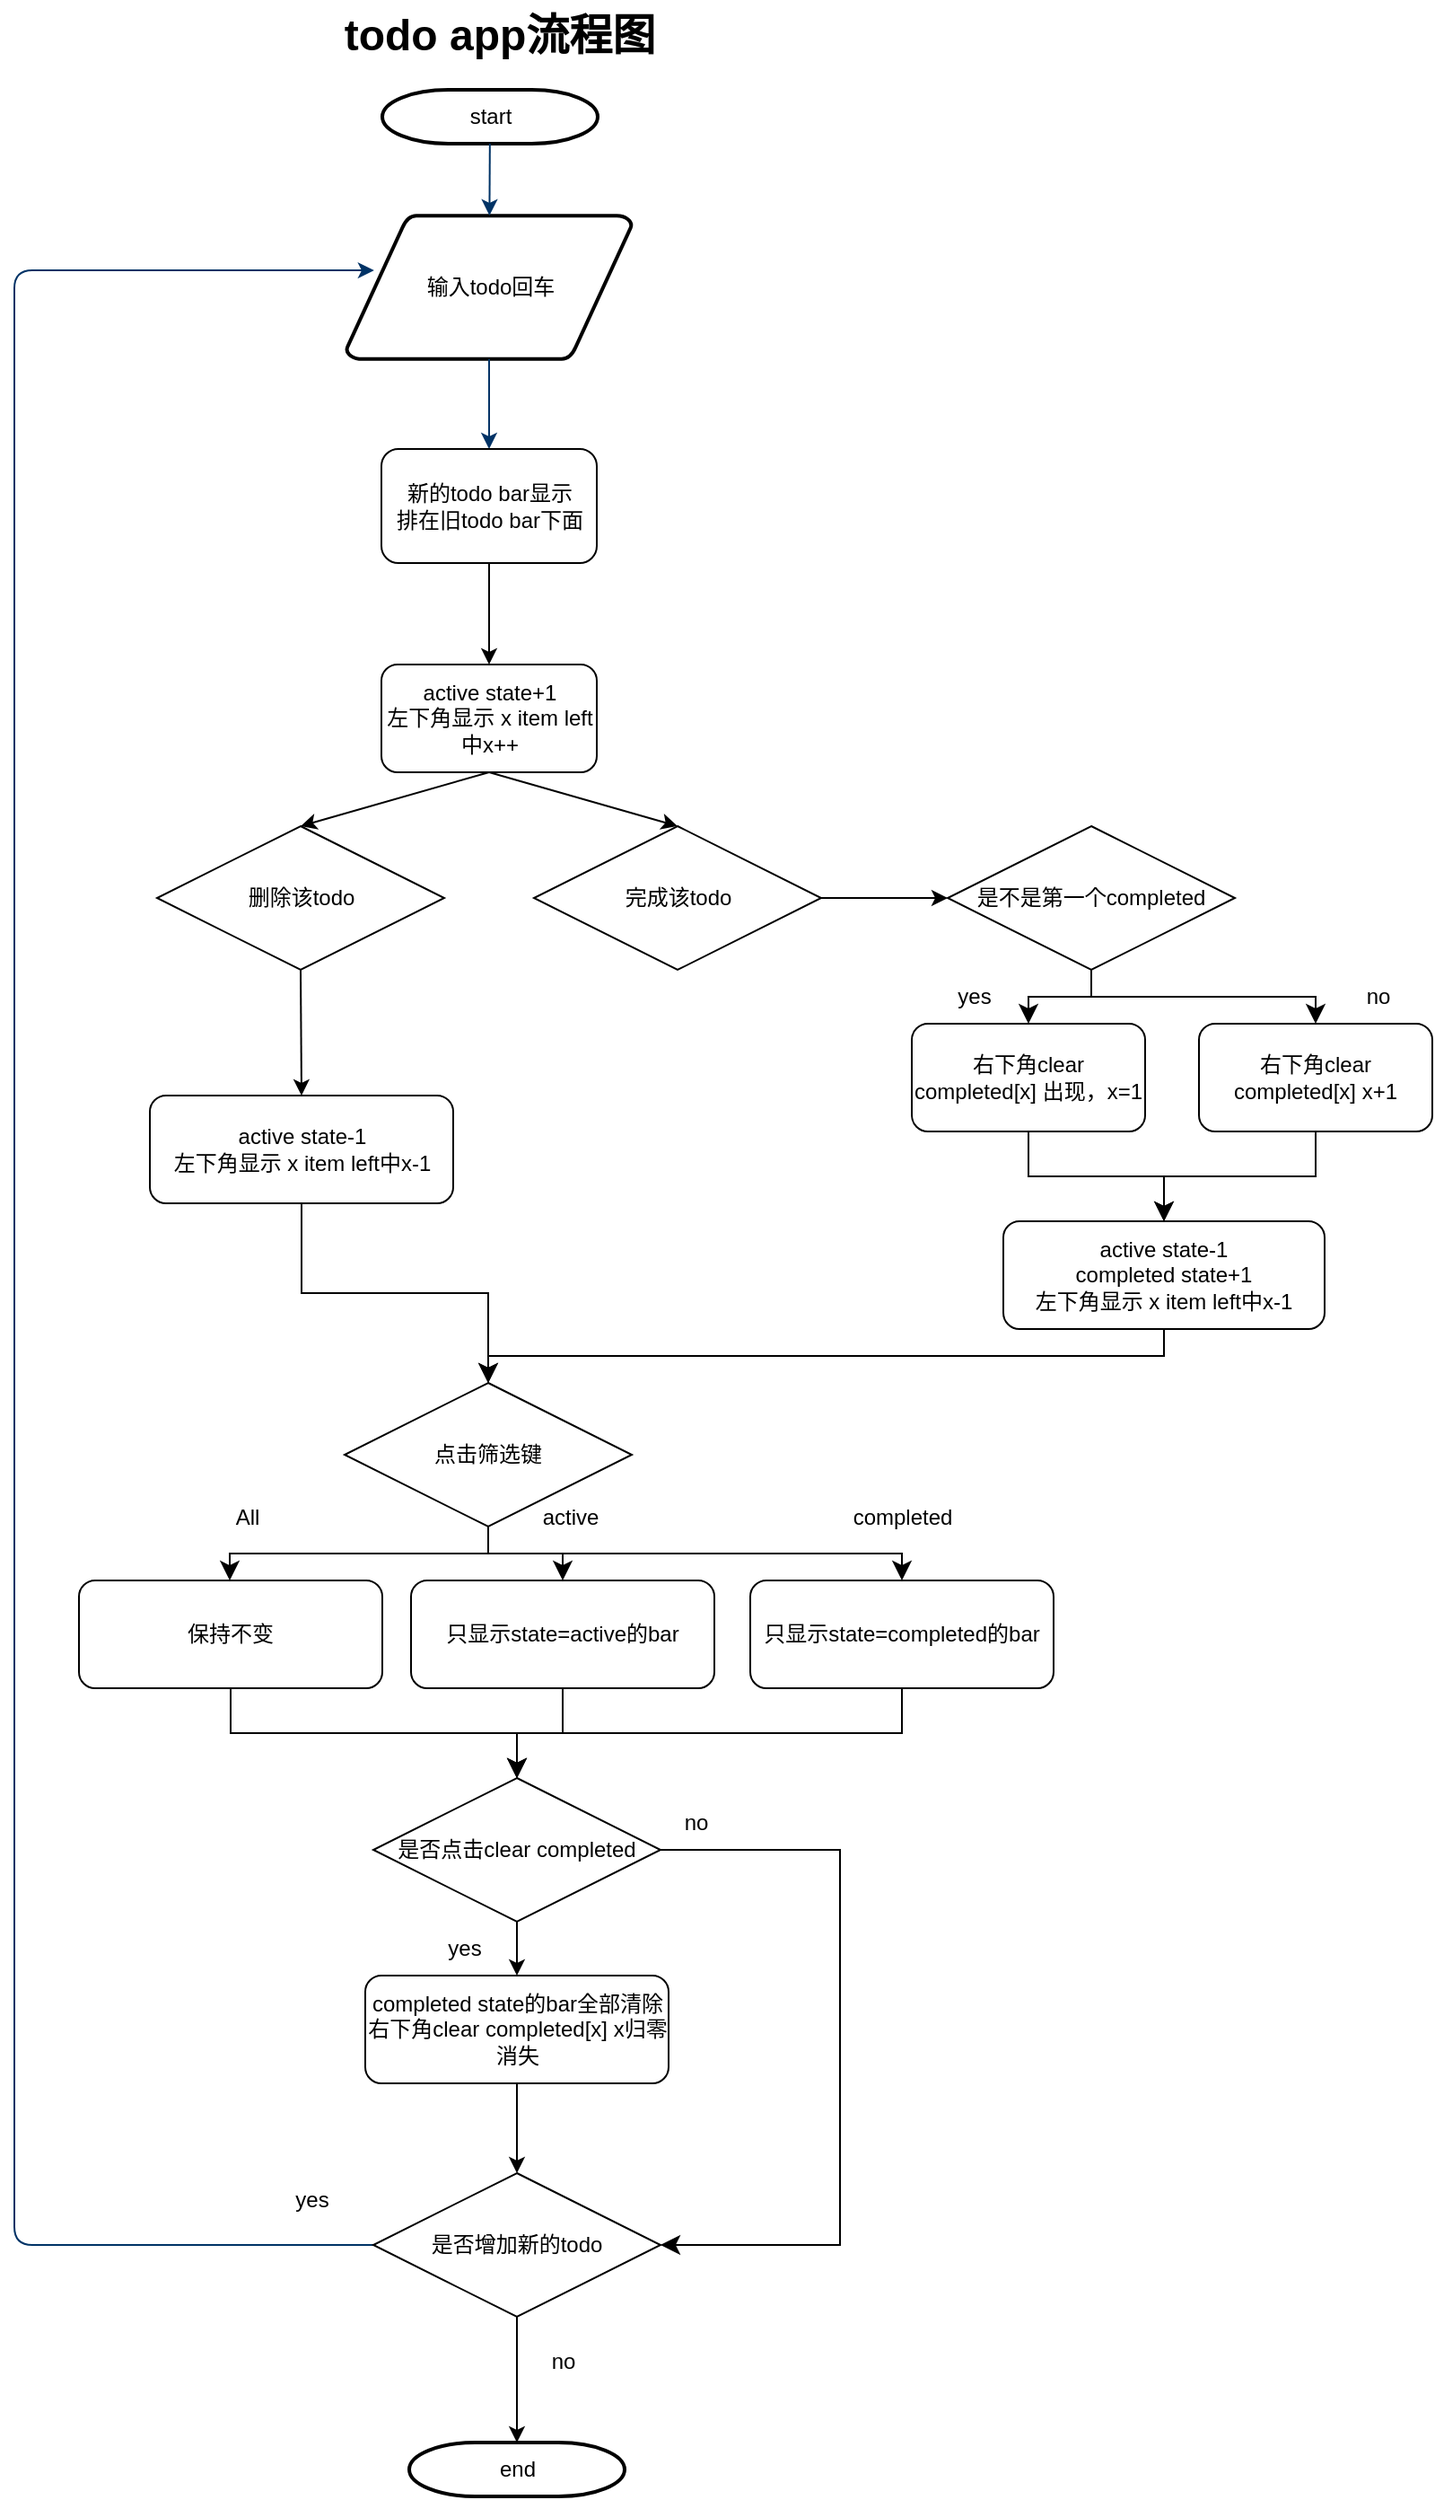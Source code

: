 <mxfile version="22.1.2" type="device" pages="3">
  <diagram id="6a731a19-8d31-9384-78a2-239565b7b9f0" name="流程图">
    <mxGraphModel dx="1036" dy="606" grid="1" gridSize="10" guides="1" tooltips="1" connect="1" arrows="1" fold="1" page="1" pageScale="1" pageWidth="1169" pageHeight="827" background="none" math="0" shadow="0">
      <root>
        <mxCell id="0" />
        <mxCell id="1" parent="0" />
        <mxCell id="2" value="start" style="shape=mxgraph.flowchart.terminator;strokeWidth=2;gradientColor=none;gradientDirection=north;fontStyle=0;html=1;" parent="1" vertex="1">
          <mxGeometry x="255" y="60" width="120" height="30" as="geometry" />
        </mxCell>
        <mxCell id="3" value="输入todo回车" style="shape=mxgraph.flowchart.data;strokeWidth=2;gradientColor=none;gradientDirection=north;fontStyle=0;html=1;" parent="1" vertex="1">
          <mxGeometry x="235" y="130" width="159" height="80" as="geometry" />
        </mxCell>
        <mxCell id="7" style="fontStyle=1;strokeColor=#003366;strokeWidth=1;html=1;" parent="1" source="2" target="3" edge="1">
          <mxGeometry relative="1" as="geometry" />
        </mxCell>
        <mxCell id="8" style="fontStyle=1;strokeColor=#003366;strokeWidth=1;html=1;entryX=0.5;entryY=0;entryDx=0;entryDy=0;" parent="1" source="3" target="VJM8BqyVnQe61pGENkFf-68" edge="1">
          <mxGeometry relative="1" as="geometry">
            <mxPoint x="314.5" y="250" as="targetPoint" />
          </mxGeometry>
        </mxCell>
        <mxCell id="40" value="end" style="shape=mxgraph.flowchart.terminator;strokeWidth=2;gradientColor=none;gradientDirection=north;fontStyle=0;html=1;" parent="1" vertex="1">
          <mxGeometry x="270" y="1370" width="120" height="30" as="geometry" />
        </mxCell>
        <mxCell id="54" value="" style="edgeStyle=elbowEdgeStyle;elbow=horizontal;exitX=0;exitY=0.5;entryX=0.097;entryY=0.382;entryPerimeter=0;fontStyle=1;strokeColor=#003366;strokeWidth=1;html=1;entryDx=0;entryDy=0;exitDx=0;exitDy=0;" parent="1" source="VJM8BqyVnQe61pGENkFf-112" target="3" edge="1">
          <mxGeometry width="100" height="100" as="geometry">
            <mxPoint y="100" as="sourcePoint" />
            <mxPoint x="250.105" y="290" as="targetPoint" />
            <Array as="points">
              <mxPoint x="50" y="650" />
            </Array>
          </mxGeometry>
        </mxCell>
        <mxCell id="VJM8BqyVnQe61pGENkFf-59" value="active state+1&lt;br&gt;左下角显示 x item left中x++" style="rounded=1;whiteSpace=wrap;html=1;" parent="1" vertex="1">
          <mxGeometry x="254.5" y="380" width="120" height="60" as="geometry" />
        </mxCell>
        <mxCell id="VJM8BqyVnQe61pGENkFf-60" value="删除该todo" style="rhombus;whiteSpace=wrap;html=1;" parent="1" vertex="1">
          <mxGeometry x="129.5" y="470" width="160" height="80" as="geometry" />
        </mxCell>
        <mxCell id="VJM8BqyVnQe61pGENkFf-61" value="完成该todo" style="rhombus;whiteSpace=wrap;html=1;" parent="1" vertex="1">
          <mxGeometry x="339.5" y="470" width="160" height="80" as="geometry" />
        </mxCell>
        <mxCell id="VJM8BqyVnQe61pGENkFf-62" value="" style="endArrow=classic;html=1;rounded=0;exitX=0.5;exitY=1;exitDx=0;exitDy=0;entryX=0.5;entryY=0;entryDx=0;entryDy=0;" parent="1" source="VJM8BqyVnQe61pGENkFf-68" target="VJM8BqyVnQe61pGENkFf-59" edge="1">
          <mxGeometry width="50" height="50" relative="1" as="geometry">
            <mxPoint x="313.118" y="330.345" as="sourcePoint" />
            <mxPoint x="549.5" y="470" as="targetPoint" />
          </mxGeometry>
        </mxCell>
        <mxCell id="VJM8BqyVnQe61pGENkFf-63" value="" style="endArrow=classic;html=1;rounded=0;entryX=0.5;entryY=0;entryDx=0;entryDy=0;exitX=0.5;exitY=1;exitDx=0;exitDy=0;" parent="1" source="VJM8BqyVnQe61pGENkFf-59" target="VJM8BqyVnQe61pGENkFf-60" edge="1">
          <mxGeometry width="50" height="50" relative="1" as="geometry">
            <mxPoint x="299.5" y="450" as="sourcePoint" />
            <mxPoint x="323.5" y="390" as="targetPoint" />
          </mxGeometry>
        </mxCell>
        <mxCell id="VJM8BqyVnQe61pGENkFf-65" value="" style="endArrow=classic;html=1;rounded=0;entryX=0.5;entryY=0;entryDx=0;entryDy=0;exitX=0.5;exitY=1;exitDx=0;exitDy=0;" parent="1" source="VJM8BqyVnQe61pGENkFf-59" target="VJM8BqyVnQe61pGENkFf-61" edge="1">
          <mxGeometry width="50" height="50" relative="1" as="geometry">
            <mxPoint x="324.5" y="450" as="sourcePoint" />
            <mxPoint x="259.5" y="500" as="targetPoint" />
          </mxGeometry>
        </mxCell>
        <mxCell id="VJM8BqyVnQe61pGENkFf-68" value="新的todo bar显示&lt;br&gt;排在旧todo bar下面" style="rounded=1;whiteSpace=wrap;html=1;" parent="1" vertex="1">
          <mxGeometry x="254.5" y="260" width="120" height="63.5" as="geometry" />
        </mxCell>
        <mxCell id="VJM8BqyVnQe61pGENkFf-69" value="" style="endArrow=classic;html=1;rounded=0;exitX=0.5;exitY=1;exitDx=0;exitDy=0;entryX=0.5;entryY=0;entryDx=0;entryDy=0;" parent="1" source="VJM8BqyVnQe61pGENkFf-60" target="VJM8BqyVnQe61pGENkFf-70" edge="1">
          <mxGeometry width="50" height="50" relative="1" as="geometry">
            <mxPoint x="210" y="560" as="sourcePoint" />
            <mxPoint x="210" y="616" as="targetPoint" />
          </mxGeometry>
        </mxCell>
        <mxCell id="VJM8BqyVnQe61pGENkFf-70" value="active state-1&lt;br&gt;左下角显示 x item left中x-1" style="rounded=1;whiteSpace=wrap;html=1;" parent="1" vertex="1">
          <mxGeometry x="125.5" y="620" width="169" height="60" as="geometry" />
        </mxCell>
        <mxCell id="VJM8BqyVnQe61pGENkFf-71" value="active state-1&lt;br&gt;completed state+1&lt;br&gt;左下角显示 x item left中x-1" style="rounded=1;whiteSpace=wrap;html=1;" parent="1" vertex="1">
          <mxGeometry x="601" y="690" width="179" height="60" as="geometry" />
        </mxCell>
        <mxCell id="VJM8BqyVnQe61pGENkFf-73" value="点击筛选键" style="rhombus;whiteSpace=wrap;html=1;" parent="1" vertex="1">
          <mxGeometry x="234" y="780" width="160" height="80" as="geometry" />
        </mxCell>
        <mxCell id="VJM8BqyVnQe61pGENkFf-75" value="" style="edgeStyle=elbowEdgeStyle;elbow=vertical;endArrow=classic;html=1;curved=0;rounded=0;endSize=8;startSize=8;exitX=0.5;exitY=1;exitDx=0;exitDy=0;entryX=0.5;entryY=0;entryDx=0;entryDy=0;" parent="1" source="VJM8BqyVnQe61pGENkFf-70" target="VJM8BqyVnQe61pGENkFf-73" edge="1">
          <mxGeometry width="50" height="50" relative="1" as="geometry">
            <mxPoint x="500" y="790" as="sourcePoint" />
            <mxPoint x="550" y="740" as="targetPoint" />
          </mxGeometry>
        </mxCell>
        <mxCell id="VJM8BqyVnQe61pGENkFf-76" value="" style="edgeStyle=elbowEdgeStyle;elbow=vertical;endArrow=classic;html=1;curved=0;rounded=0;endSize=8;startSize=8;exitX=0.5;exitY=1;exitDx=0;exitDy=0;entryX=0.5;entryY=0;entryDx=0;entryDy=0;" parent="1" source="VJM8BqyVnQe61pGENkFf-71" target="VJM8BqyVnQe61pGENkFf-73" edge="1">
          <mxGeometry width="50" height="50" relative="1" as="geometry">
            <mxPoint x="220" y="690" as="sourcePoint" />
            <mxPoint x="325" y="770" as="targetPoint" />
          </mxGeometry>
        </mxCell>
        <mxCell id="VJM8BqyVnQe61pGENkFf-78" value="" style="edgeStyle=elbowEdgeStyle;elbow=vertical;endArrow=classic;html=1;curved=0;rounded=0;endSize=8;startSize=8;entryX=0.5;entryY=0;entryDx=0;entryDy=0;exitX=0.5;exitY=1;exitDx=0;exitDy=0;" parent="1" source="VJM8BqyVnQe61pGENkFf-73" target="VJM8BqyVnQe61pGENkFf-82" edge="1">
          <mxGeometry width="50" height="50" relative="1" as="geometry">
            <mxPoint x="320" y="850" as="sourcePoint" />
            <mxPoint x="502.25" y="890" as="targetPoint" />
          </mxGeometry>
        </mxCell>
        <mxCell id="VJM8BqyVnQe61pGENkFf-79" value="" style="edgeStyle=elbowEdgeStyle;elbow=vertical;endArrow=classic;html=1;curved=0;rounded=0;endSize=8;startSize=8;exitX=0.5;exitY=1;exitDx=0;exitDy=0;" parent="1" source="VJM8BqyVnQe61pGENkFf-73" edge="1">
          <mxGeometry width="50" height="50" relative="1" as="geometry">
            <mxPoint x="325.5" y="850" as="sourcePoint" />
            <mxPoint x="170" y="890" as="targetPoint" />
          </mxGeometry>
        </mxCell>
        <mxCell id="VJM8BqyVnQe61pGENkFf-80" value="保持不变" style="rounded=1;whiteSpace=wrap;html=1;" parent="1" vertex="1">
          <mxGeometry x="86" y="890" width="169" height="60" as="geometry" />
        </mxCell>
        <mxCell id="VJM8BqyVnQe61pGENkFf-81" value="只显示state=active的bar" style="rounded=1;whiteSpace=wrap;html=1;" parent="1" vertex="1">
          <mxGeometry x="271" y="890" width="169" height="60" as="geometry" />
        </mxCell>
        <mxCell id="VJM8BqyVnQe61pGENkFf-82" value="只显示state=completed的bar" style="rounded=1;whiteSpace=wrap;html=1;" parent="1" vertex="1">
          <mxGeometry x="460" y="890" width="169" height="60" as="geometry" />
        </mxCell>
        <mxCell id="VJM8BqyVnQe61pGENkFf-83" value="" style="edgeStyle=elbowEdgeStyle;elbow=vertical;endArrow=classic;html=1;curved=0;rounded=0;endSize=8;startSize=8;entryX=0.5;entryY=0;entryDx=0;entryDy=0;exitX=0.5;exitY=1;exitDx=0;exitDy=0;" parent="1" source="VJM8BqyVnQe61pGENkFf-73" target="VJM8BqyVnQe61pGENkFf-81" edge="1">
          <mxGeometry width="50" height="50" relative="1" as="geometry">
            <mxPoint x="310" y="840" as="sourcePoint" />
            <mxPoint x="555" y="900" as="targetPoint" />
          </mxGeometry>
        </mxCell>
        <mxCell id="VJM8BqyVnQe61pGENkFf-84" value="All" style="text;html=1;strokeColor=none;fillColor=none;align=center;verticalAlign=middle;whiteSpace=wrap;rounded=0;" parent="1" vertex="1">
          <mxGeometry x="150" y="840" width="60" height="30" as="geometry" />
        </mxCell>
        <mxCell id="VJM8BqyVnQe61pGENkFf-85" value="active" style="text;html=1;strokeColor=none;fillColor=none;align=center;verticalAlign=middle;whiteSpace=wrap;rounded=0;" parent="1" vertex="1">
          <mxGeometry x="330" y="840" width="60" height="30" as="geometry" />
        </mxCell>
        <mxCell id="VJM8BqyVnQe61pGENkFf-86" value="completed" style="text;html=1;strokeColor=none;fillColor=none;align=center;verticalAlign=middle;whiteSpace=wrap;rounded=0;" parent="1" vertex="1">
          <mxGeometry x="514.5" y="840" width="60" height="30" as="geometry" />
        </mxCell>
        <mxCell id="VJM8BqyVnQe61pGENkFf-87" value="是否点击clear completed" style="rhombus;whiteSpace=wrap;html=1;" parent="1" vertex="1">
          <mxGeometry x="250" y="1000" width="160" height="80" as="geometry" />
        </mxCell>
        <mxCell id="VJM8BqyVnQe61pGENkFf-88" value="" style="edgeStyle=elbowEdgeStyle;elbow=vertical;endArrow=classic;html=1;curved=0;rounded=0;endSize=8;startSize=8;entryX=0.5;entryY=0;entryDx=0;entryDy=0;" parent="1" source="VJM8BqyVnQe61pGENkFf-82" target="VJM8BqyVnQe61pGENkFf-87" edge="1">
          <mxGeometry width="50" height="50" relative="1" as="geometry">
            <mxPoint x="895" y="990" as="sourcePoint" />
            <mxPoint x="750" y="1040" as="targetPoint" />
          </mxGeometry>
        </mxCell>
        <mxCell id="VJM8BqyVnQe61pGENkFf-89" value="completed state的bar全部清除&lt;br&gt;右下角clear completed[x] x归零消失" style="rounded=1;whiteSpace=wrap;html=1;" parent="1" vertex="1">
          <mxGeometry x="245.5" y="1110" width="169" height="60" as="geometry" />
        </mxCell>
        <mxCell id="VJM8BqyVnQe61pGENkFf-91" value="是不是第一个completed" style="rhombus;whiteSpace=wrap;html=1;" parent="1" vertex="1">
          <mxGeometry x="570" y="470" width="160" height="80" as="geometry" />
        </mxCell>
        <mxCell id="VJM8BqyVnQe61pGENkFf-92" value="" style="endArrow=classic;html=1;rounded=0;exitX=1;exitY=0.5;exitDx=0;exitDy=0;entryX=0;entryY=0.5;entryDx=0;entryDy=0;" parent="1" source="VJM8BqyVnQe61pGENkFf-61" target="VJM8BqyVnQe61pGENkFf-91" edge="1">
          <mxGeometry width="50" height="50" relative="1" as="geometry">
            <mxPoint x="530" y="500" as="sourcePoint" />
            <mxPoint x="580" y="450" as="targetPoint" />
          </mxGeometry>
        </mxCell>
        <mxCell id="VJM8BqyVnQe61pGENkFf-93" value="右下角clear completed[x] x+1" style="rounded=1;whiteSpace=wrap;html=1;" parent="1" vertex="1">
          <mxGeometry x="710" y="580" width="130" height="60" as="geometry" />
        </mxCell>
        <mxCell id="VJM8BqyVnQe61pGENkFf-94" value="右下角clear completed[x] 出现，x=1" style="rounded=1;whiteSpace=wrap;html=1;" parent="1" vertex="1">
          <mxGeometry x="550" y="580" width="130" height="60" as="geometry" />
        </mxCell>
        <mxCell id="VJM8BqyVnQe61pGENkFf-95" value="" style="edgeStyle=elbowEdgeStyle;elbow=vertical;endArrow=classic;html=1;curved=0;rounded=0;endSize=8;startSize=8;exitX=0.5;exitY=1;exitDx=0;exitDy=0;entryX=0.5;entryY=0;entryDx=0;entryDy=0;" parent="1" source="VJM8BqyVnQe61pGENkFf-91" target="VJM8BqyVnQe61pGENkFf-94" edge="1">
          <mxGeometry width="50" height="50" relative="1" as="geometry">
            <mxPoint x="530" y="600" as="sourcePoint" />
            <mxPoint x="580" y="550" as="targetPoint" />
          </mxGeometry>
        </mxCell>
        <mxCell id="VJM8BqyVnQe61pGENkFf-96" value="" style="edgeStyle=elbowEdgeStyle;elbow=vertical;endArrow=classic;html=1;curved=0;rounded=0;endSize=8;startSize=8;exitX=0.5;exitY=1;exitDx=0;exitDy=0;entryX=0.5;entryY=0;entryDx=0;entryDy=0;" parent="1" source="VJM8BqyVnQe61pGENkFf-91" target="VJM8BqyVnQe61pGENkFf-93" edge="1">
          <mxGeometry width="50" height="50" relative="1" as="geometry">
            <mxPoint x="660" y="560" as="sourcePoint" />
            <mxPoint x="625" y="590" as="targetPoint" />
          </mxGeometry>
        </mxCell>
        <mxCell id="VJM8BqyVnQe61pGENkFf-97" value="yes" style="text;html=1;strokeColor=none;fillColor=none;align=center;verticalAlign=middle;whiteSpace=wrap;rounded=0;" parent="1" vertex="1">
          <mxGeometry x="555" y="550" width="60" height="30" as="geometry" />
        </mxCell>
        <mxCell id="VJM8BqyVnQe61pGENkFf-98" value="no" style="text;html=1;strokeColor=none;fillColor=none;align=center;verticalAlign=middle;whiteSpace=wrap;rounded=0;" parent="1" vertex="1">
          <mxGeometry x="780" y="550" width="60" height="30" as="geometry" />
        </mxCell>
        <mxCell id="VJM8BqyVnQe61pGENkFf-99" value="" style="edgeStyle=elbowEdgeStyle;elbow=vertical;endArrow=classic;html=1;curved=0;rounded=0;endSize=8;startSize=8;exitX=0.5;exitY=1;exitDx=0;exitDy=0;entryX=0.5;entryY=0;entryDx=0;entryDy=0;" parent="1" source="VJM8BqyVnQe61pGENkFf-94" target="VJM8BqyVnQe61pGENkFf-71" edge="1">
          <mxGeometry width="50" height="50" relative="1" as="geometry">
            <mxPoint x="530" y="600" as="sourcePoint" />
            <mxPoint x="580" y="550" as="targetPoint" />
          </mxGeometry>
        </mxCell>
        <mxCell id="VJM8BqyVnQe61pGENkFf-100" value="" style="edgeStyle=elbowEdgeStyle;elbow=vertical;endArrow=classic;html=1;curved=0;rounded=0;endSize=8;startSize=8;exitX=0.5;exitY=1;exitDx=0;exitDy=0;entryX=0.5;entryY=0;entryDx=0;entryDy=0;" parent="1" source="VJM8BqyVnQe61pGENkFf-93" target="VJM8BqyVnQe61pGENkFf-71" edge="1">
          <mxGeometry width="50" height="50" relative="1" as="geometry">
            <mxPoint x="625" y="650" as="sourcePoint" />
            <mxPoint x="701" y="710" as="targetPoint" />
          </mxGeometry>
        </mxCell>
        <mxCell id="VJM8BqyVnQe61pGENkFf-102" value="" style="edgeStyle=elbowEdgeStyle;elbow=vertical;endArrow=classic;html=1;curved=0;rounded=0;endSize=8;startSize=8;exitX=0.5;exitY=1;exitDx=0;exitDy=0;" parent="1" source="VJM8BqyVnQe61pGENkFf-81" edge="1">
          <mxGeometry width="50" height="50" relative="1" as="geometry">
            <mxPoint x="555" y="960" as="sourcePoint" />
            <mxPoint x="330" y="1000" as="targetPoint" />
          </mxGeometry>
        </mxCell>
        <mxCell id="VJM8BqyVnQe61pGENkFf-103" value="" style="edgeStyle=elbowEdgeStyle;elbow=vertical;endArrow=classic;html=1;curved=0;rounded=0;endSize=8;startSize=8;exitX=0.5;exitY=1;exitDx=0;exitDy=0;entryX=0.5;entryY=0;entryDx=0;entryDy=0;" parent="1" source="VJM8BqyVnQe61pGENkFf-80" target="VJM8BqyVnQe61pGENkFf-87" edge="1">
          <mxGeometry width="50" height="50" relative="1" as="geometry">
            <mxPoint x="366" y="960" as="sourcePoint" />
            <mxPoint x="340" y="1010" as="targetPoint" />
          </mxGeometry>
        </mxCell>
        <mxCell id="VJM8BqyVnQe61pGENkFf-104" value="" style="endArrow=classic;html=1;rounded=0;exitX=0.5;exitY=1;exitDx=0;exitDy=0;" parent="1" source="VJM8BqyVnQe61pGENkFf-87" target="VJM8BqyVnQe61pGENkFf-89" edge="1">
          <mxGeometry width="50" height="50" relative="1" as="geometry">
            <mxPoint x="530" y="1000" as="sourcePoint" />
            <mxPoint x="580" y="950" as="targetPoint" />
          </mxGeometry>
        </mxCell>
        <mxCell id="VJM8BqyVnQe61pGENkFf-107" value="yes" style="text;html=1;strokeColor=none;fillColor=none;align=center;verticalAlign=middle;whiteSpace=wrap;rounded=0;" parent="1" vertex="1">
          <mxGeometry x="271" y="1080" width="60" height="30" as="geometry" />
        </mxCell>
        <mxCell id="VJM8BqyVnQe61pGENkFf-109" value="" style="edgeStyle=segmentEdgeStyle;endArrow=classic;html=1;curved=0;rounded=0;endSize=8;startSize=8;exitX=1;exitY=0.5;exitDx=0;exitDy=0;" parent="1" source="VJM8BqyVnQe61pGENkFf-87" target="VJM8BqyVnQe61pGENkFf-112" edge="1">
          <mxGeometry width="50" height="50" relative="1" as="geometry">
            <mxPoint x="530" y="1000" as="sourcePoint" />
            <mxPoint x="550" y="1260" as="targetPoint" />
            <Array as="points">
              <mxPoint x="510" y="1040" />
              <mxPoint x="510" y="1260" />
            </Array>
          </mxGeometry>
        </mxCell>
        <mxCell id="VJM8BqyVnQe61pGENkFf-111" value="no" style="text;html=1;strokeColor=none;fillColor=none;align=center;verticalAlign=middle;whiteSpace=wrap;rounded=0;" parent="1" vertex="1">
          <mxGeometry x="400" y="1010" width="60" height="30" as="geometry" />
        </mxCell>
        <mxCell id="VJM8BqyVnQe61pGENkFf-112" value="是否增加新的todo" style="rhombus;whiteSpace=wrap;html=1;" parent="1" vertex="1">
          <mxGeometry x="250" y="1220" width="160" height="80" as="geometry" />
        </mxCell>
        <mxCell id="VJM8BqyVnQe61pGENkFf-113" value="yes" style="text;html=1;strokeColor=none;fillColor=none;align=center;verticalAlign=middle;whiteSpace=wrap;rounded=0;" parent="1" vertex="1">
          <mxGeometry x="185.5" y="1220" width="60" height="30" as="geometry" />
        </mxCell>
        <mxCell id="VJM8BqyVnQe61pGENkFf-114" value="no" style="text;html=1;strokeColor=none;fillColor=none;align=center;verticalAlign=middle;whiteSpace=wrap;rounded=0;" parent="1" vertex="1">
          <mxGeometry x="325.5" y="1310" width="60" height="30" as="geometry" />
        </mxCell>
        <mxCell id="VJM8BqyVnQe61pGENkFf-115" value="" style="endArrow=classic;html=1;rounded=0;exitX=0.5;exitY=1;exitDx=0;exitDy=0;entryX=0.5;entryY=0;entryDx=0;entryDy=0;entryPerimeter=0;" parent="1" source="VJM8BqyVnQe61pGENkFf-112" target="40" edge="1">
          <mxGeometry width="50" height="50" relative="1" as="geometry">
            <mxPoint x="530" y="1200" as="sourcePoint" />
            <mxPoint x="580" y="1150" as="targetPoint" />
          </mxGeometry>
        </mxCell>
        <mxCell id="VJM8BqyVnQe61pGENkFf-116" value="" style="endArrow=classic;html=1;rounded=0;exitX=0.5;exitY=1;exitDx=0;exitDy=0;entryX=0.5;entryY=0;entryDx=0;entryDy=0;" parent="1" source="VJM8BqyVnQe61pGENkFf-89" target="VJM8BqyVnQe61pGENkFf-112" edge="1">
          <mxGeometry width="50" height="50" relative="1" as="geometry">
            <mxPoint x="336" y="1310" as="sourcePoint" />
            <mxPoint x="336" y="1380" as="targetPoint" />
          </mxGeometry>
        </mxCell>
        <mxCell id="VJM8BqyVnQe61pGENkFf-117" value="todo app流程图" style="text;strokeColor=none;fillColor=none;html=1;fontSize=24;fontStyle=1;verticalAlign=middle;align=center;" parent="1" vertex="1">
          <mxGeometry x="270" y="10" width="100" height="40" as="geometry" />
        </mxCell>
      </root>
    </mxGraphModel>
  </diagram>
  <diagram id="fq85cona9gdghWaH32Bn" name="UML类图">
    <mxGraphModel dx="1036" dy="606" grid="1" gridSize="10" guides="1" tooltips="1" connect="1" arrows="1" fold="1" page="1" pageScale="1" pageWidth="2000" pageHeight="2000" math="0" shadow="0">
      <root>
        <mxCell id="0" />
        <mxCell id="1" parent="0" />
        <mxCell id="th4dBQm60v7NiHqIExJA-1" value="todo state" style="swimlane;fontStyle=2;align=center;verticalAlign=top;childLayout=stackLayout;horizontal=1;startSize=26;horizontalStack=0;resizeParent=1;resizeLast=0;collapsible=1;marginBottom=0;rounded=0;shadow=0;strokeWidth=1;" parent="1" vertex="1">
          <mxGeometry x="80" y="110" width="350" height="220" as="geometry">
            <mxRectangle x="230" y="140" width="160" height="26" as="alternateBounds" />
          </mxGeometry>
        </mxCell>
        <mxCell id="th4dBQm60v7NiHqIExJA-2" value="activeCount: int" style="text;align=left;verticalAlign=top;spacingLeft=4;spacingRight=4;overflow=hidden;rotatable=0;points=[[0,0.5],[1,0.5]];portConstraint=eastwest;" parent="th4dBQm60v7NiHqIExJA-1" vertex="1">
          <mxGeometry y="26" width="350" height="26" as="geometry" />
        </mxCell>
        <mxCell id="th4dBQm60v7NiHqIExJA-3" value="completedCount: int" style="text;align=left;verticalAlign=top;spacingLeft=4;spacingRight=4;overflow=hidden;rotatable=0;points=[[0,0.5],[1,0.5]];portConstraint=eastwest;rounded=0;shadow=0;html=0;" parent="th4dBQm60v7NiHqIExJA-1" vertex="1">
          <mxGeometry y="52" width="350" height="26" as="geometry" />
        </mxCell>
        <mxCell id="th4dBQm60v7NiHqIExJA-5" value="" style="line;html=1;strokeWidth=1;align=left;verticalAlign=middle;spacingTop=-1;spacingLeft=3;spacingRight=3;rotatable=0;labelPosition=right;points=[];portConstraint=eastwest;" parent="th4dBQm60v7NiHqIExJA-1" vertex="1">
          <mxGeometry y="78" width="350" height="8" as="geometry" />
        </mxCell>
        <mxCell id="th4dBQm60v7NiHqIExJA-6" value="setActiveState(isActive: boolean) : int" style="text;align=left;verticalAlign=top;spacingLeft=4;spacingRight=4;overflow=hidden;rotatable=0;points=[[0,0.5],[1,0.5]];portConstraint=eastwest;" parent="th4dBQm60v7NiHqIExJA-1" vertex="1">
          <mxGeometry y="86" width="350" height="26" as="geometry" />
        </mxCell>
        <mxCell id="lm1jpg4F7BixCOaLdmkk-1" value="getActiveCount(): int" style="text;align=left;verticalAlign=top;spacingLeft=4;spacingRight=4;overflow=hidden;rotatable=0;points=[[0,0.5],[1,0.5]];portConstraint=eastwest;" parent="th4dBQm60v7NiHqIExJA-1" vertex="1">
          <mxGeometry y="112" width="350" height="26" as="geometry" />
        </mxCell>
        <mxCell id="lm1jpg4F7BixCOaLdmkk-2" value="getCompletedCount(): int" style="text;align=left;verticalAlign=top;spacingLeft=4;spacingRight=4;overflow=hidden;rotatable=0;points=[[0,0.5],[1,0.5]];portConstraint=eastwest;" parent="th4dBQm60v7NiHqIExJA-1" vertex="1">
          <mxGeometry y="138" width="350" height="26" as="geometry" />
        </mxCell>
        <mxCell id="lm1jpg4F7BixCOaLdmkk-3" value="clearCompleted(): void (clear completedCount)" style="text;align=left;verticalAlign=top;spacingLeft=4;spacingRight=4;overflow=hidden;rotatable=0;points=[[0,0.5],[1,0.5]];portConstraint=eastwest;" parent="th4dBQm60v7NiHqIExJA-1" vertex="1">
          <mxGeometry y="164" width="350" height="26" as="geometry" />
        </mxCell>
        <mxCell id="lm1jpg4F7BixCOaLdmkk-4" value="displayClearCompleted(): boolean (hide clear-completed bar)" style="text;align=left;verticalAlign=top;spacingLeft=4;spacingRight=4;overflow=hidden;rotatable=0;points=[[0,0.5],[1,0.5]];portConstraint=eastwest;" parent="th4dBQm60v7NiHqIExJA-1" vertex="1">
          <mxGeometry y="190" width="350" height="30" as="geometry" />
        </mxCell>
        <mxCell id="th4dBQm60v7NiHqIExJA-18" value="todo item" style="swimlane;fontStyle=0;align=center;verticalAlign=top;childLayout=stackLayout;horizontal=1;startSize=26;horizontalStack=0;resizeParent=1;resizeLast=0;collapsible=1;marginBottom=0;rounded=0;shadow=0;strokeWidth=1;" parent="1" vertex="1">
          <mxGeometry x="508" y="120" width="192" height="170" as="geometry">
            <mxRectangle x="550" y="140" width="160" height="26" as="alternateBounds" />
          </mxGeometry>
        </mxCell>
        <mxCell id="th4dBQm60v7NiHqIExJA-19" value="todo: string" style="text;align=left;verticalAlign=top;spacingLeft=4;spacingRight=4;overflow=hidden;rotatable=0;points=[[0,0.5],[1,0.5]];portConstraint=eastwest;" parent="th4dBQm60v7NiHqIExJA-18" vertex="1">
          <mxGeometry y="26" width="192" height="26" as="geometry" />
        </mxCell>
        <mxCell id="th4dBQm60v7NiHqIExJA-20" value="isActive: boolean" style="text;align=left;verticalAlign=top;spacingLeft=4;spacingRight=4;overflow=hidden;rotatable=0;points=[[0,0.5],[1,0.5]];portConstraint=eastwest;rounded=0;shadow=0;html=0;" parent="th4dBQm60v7NiHqIExJA-18" vertex="1">
          <mxGeometry y="52" width="192" height="26" as="geometry" />
        </mxCell>
        <mxCell id="th4dBQm60v7NiHqIExJA-24" value="" style="line;html=1;strokeWidth=1;align=left;verticalAlign=middle;spacingTop=-1;spacingLeft=3;spacingRight=3;rotatable=0;labelPosition=right;points=[];portConstraint=eastwest;" parent="th4dBQm60v7NiHqIExJA-18" vertex="1">
          <mxGeometry y="78" width="192" height="8" as="geometry" />
        </mxCell>
        <mxCell id="th4dBQm60v7NiHqIExJA-25" value="AddTodo(): string" style="text;align=left;verticalAlign=top;spacingLeft=4;spacingRight=4;overflow=hidden;rotatable=0;points=[[0,0.5],[1,0.5]];portConstraint=eastwest;" parent="th4dBQm60v7NiHqIExJA-18" vertex="1">
          <mxGeometry y="86" width="192" height="26" as="geometry" />
        </mxCell>
        <mxCell id="th4dBQm60v7NiHqIExJA-26" value="deleteTodo(): string" style="text;align=left;verticalAlign=top;spacingLeft=4;spacingRight=4;overflow=hidden;rotatable=0;points=[[0,0.5],[1,0.5]];portConstraint=eastwest;" parent="th4dBQm60v7NiHqIExJA-18" vertex="1">
          <mxGeometry y="112" width="192" height="26" as="geometry" />
        </mxCell>
        <mxCell id="th4dBQm60v7NiHqIExJA-27" value="" style="endArrow=open;shadow=0;strokeWidth=1;rounded=0;endFill=1;edgeStyle=elbowEdgeStyle;elbow=vertical;" parent="1" source="th4dBQm60v7NiHqIExJA-1" target="th4dBQm60v7NiHqIExJA-18" edge="1">
          <mxGeometry x="0.5" y="41" relative="1" as="geometry">
            <mxPoint x="380" y="192" as="sourcePoint" />
            <mxPoint x="540" y="192" as="targetPoint" />
            <mxPoint x="-40" y="32" as="offset" />
          </mxGeometry>
        </mxCell>
      </root>
    </mxGraphModel>
  </diagram>
  <diagram id="oZpdPsPVHXDRPgtasd-i" name="关系图">
    <mxGraphModel dx="1313" dy="776" grid="1" gridSize="10" guides="1" tooltips="1" connect="1" arrows="1" fold="1" page="1" pageScale="1" pageWidth="2000" pageHeight="2000" math="0" shadow="0">
      <root>
        <mxCell id="0" />
        <mxCell id="1" parent="0" />
        <mxCell id="v507yR9IT7OhUJhyjzrJ-10" value="&lt;b&gt;folder - src&lt;/b&gt;&lt;br&gt;存放所有动态文件和css样式&lt;br&gt;基于react框架来写" style="whiteSpace=wrap;html=1;fillColor=#dae8fc;strokeColor=#6c8ebf;labelPosition=left;verticalLabelPosition=middle;align=right;verticalAlign=middle;" vertex="1" parent="1">
          <mxGeometry x="190" y="490" width="600" height="470" as="geometry" />
        </mxCell>
        <mxCell id="v507yR9IT7OhUJhyjzrJ-6" value="&lt;b&gt;folder - public&lt;/b&gt;&lt;br&gt;存放所有静态文件&lt;br&gt;应用的入口：index.html" style="whiteSpace=wrap;html=1;fillColor=#dae8fc;strokeColor=#6c8ebf;labelPosition=left;verticalLabelPosition=middle;align=right;verticalAlign=middle;" vertex="1" parent="1">
          <mxGeometry x="190" y="358.5" width="220" height="121.5" as="geometry" />
        </mxCell>
        <mxCell id="IzKLaV4JhtcjcQydLVFV-1" value="App start" style="ellipse;whiteSpace=wrap;html=1;" parent="1" vertex="1">
          <mxGeometry x="255" y="282.5" width="120" height="40" as="geometry" />
        </mxCell>
        <mxCell id="IzKLaV4JhtcjcQydLVFV-2" value="" style="endArrow=classic;html=1;rounded=0;exitX=0.5;exitY=1;exitDx=0;exitDy=0;entryX=0.5;entryY=0;entryDx=0;entryDy=0;" parent="1" source="IzKLaV4JhtcjcQydLVFV-1" target="iWqxGeBZrdjiqDXjj-6x-8" edge="1">
          <mxGeometry width="50" height="50" relative="1" as="geometry">
            <mxPoint x="530" y="240" as="sourcePoint" />
            <mxPoint x="260" y="231" as="targetPoint" />
          </mxGeometry>
        </mxCell>
        <mxCell id="iWqxGeBZrdjiqDXjj-6x-8" value="index.html" style="swimlane;fontStyle=0;align=center;verticalAlign=top;childLayout=stackLayout;horizontal=1;startSize=26;horizontalStack=0;resizeParent=1;resizeLast=0;collapsible=1;marginBottom=0;rounded=0;shadow=0;strokeWidth=1;" parent="1" vertex="1">
          <mxGeometry x="220" y="358.5" width="190" height="121.5" as="geometry">
            <mxRectangle x="550" y="140" width="160" height="26" as="alternateBounds" />
          </mxGeometry>
        </mxCell>
        <mxCell id="iWqxGeBZrdjiqDXjj-6x-9" value="整个应用的入口" style="text;align=left;verticalAlign=top;spacingLeft=4;spacingRight=4;overflow=hidden;rotatable=0;points=[[0,0.5],[1,0.5]];portConstraint=eastwest;" parent="iWqxGeBZrdjiqDXjj-6x-8" vertex="1">
          <mxGeometry y="26" width="190" height="26" as="geometry" />
        </mxCell>
        <mxCell id="iWqxGeBZrdjiqDXjj-6x-11" value="" style="line;html=1;strokeWidth=1;align=left;verticalAlign=middle;spacingTop=-1;spacingLeft=3;spacingRight=3;rotatable=0;labelPosition=right;points=[];portConstraint=eastwest;" parent="iWqxGeBZrdjiqDXjj-6x-8" vertex="1">
          <mxGeometry y="52" width="190" height="8" as="geometry" />
        </mxCell>
        <mxCell id="iWqxGeBZrdjiqDXjj-6x-18" value="挂载应用程序&lt;div id=&quot;app&quot;&gt;&lt;/div&gt;" style="text;align=left;verticalAlign=top;spacingLeft=4;spacingRight=4;overflow=hidden;rotatable=0;points=[[0,0.5],[1,0.5]];portConstraint=eastwest;" parent="iWqxGeBZrdjiqDXjj-6x-8" vertex="1">
          <mxGeometry y="60" width="190" height="26" as="geometry" />
        </mxCell>
        <mxCell id="iWqxGeBZrdjiqDXjj-6x-19" value="index.tsx" style="swimlane;fontStyle=0;align=center;verticalAlign=top;childLayout=stackLayout;horizontal=1;startSize=26;horizontalStack=0;resizeParent=1;resizeLast=0;collapsible=1;marginBottom=0;rounded=0;shadow=0;strokeWidth=1;" parent="1" vertex="1">
          <mxGeometry x="220" y="490" width="190" height="91" as="geometry">
            <mxRectangle x="550" y="140" width="160" height="26" as="alternateBounds" />
          </mxGeometry>
        </mxCell>
        <mxCell id="iWqxGeBZrdjiqDXjj-6x-20" value="react的入口文件" style="text;align=left;verticalAlign=top;spacingLeft=4;spacingRight=4;overflow=hidden;rotatable=0;points=[[0,0.5],[1,0.5]];portConstraint=eastwest;" parent="iWqxGeBZrdjiqDXjj-6x-19" vertex="1">
          <mxGeometry y="26" width="190" height="26" as="geometry" />
        </mxCell>
        <mxCell id="iWqxGeBZrdjiqDXjj-6x-22" value="" style="line;html=1;strokeWidth=1;align=left;verticalAlign=middle;spacingTop=-1;spacingLeft=3;spacingRight=3;rotatable=0;labelPosition=right;points=[];portConstraint=eastwest;" parent="iWqxGeBZrdjiqDXjj-6x-19" vertex="1">
          <mxGeometry y="52" width="190" height="8" as="geometry" />
        </mxCell>
        <mxCell id="iWqxGeBZrdjiqDXjj-6x-23" value="渲染应用的主要组件App" style="text;align=left;verticalAlign=top;spacingLeft=4;spacingRight=4;overflow=hidden;rotatable=0;points=[[0,0.5],[1,0.5]];portConstraint=eastwest;" parent="iWqxGeBZrdjiqDXjj-6x-19" vertex="1">
          <mxGeometry y="60" width="190" height="26" as="geometry" />
        </mxCell>
        <mxCell id="iWqxGeBZrdjiqDXjj-6x-21" value="被渲染到id=&quot;app&quot;的div里" style="text;align=left;verticalAlign=top;spacingLeft=4;spacingRight=4;overflow=hidden;rotatable=0;points=[[0,0.5],[1,0.5]];portConstraint=eastwest;rounded=0;shadow=0;html=0;" parent="1" vertex="1">
          <mxGeometry x="410" y="500" width="190" height="26" as="geometry" />
        </mxCell>
        <mxCell id="iWqxGeBZrdjiqDXjj-6x-26" value="" style="edgeStyle=elbowEdgeStyle;elbow=horizontal;endArrow=classic;html=1;curved=0;rounded=0;endSize=8;startSize=8;entryX=1.011;entryY=0.125;entryDx=0;entryDy=0;entryPerimeter=0;exitX=1;exitY=0.5;exitDx=0;exitDy=0;" parent="1" source="iWqxGeBZrdjiqDXjj-6x-18" target="iWqxGeBZrdjiqDXjj-6x-19" edge="1">
          <mxGeometry width="50" height="50" relative="1" as="geometry">
            <mxPoint x="440" y="400" as="sourcePoint" />
            <mxPoint x="660" y="299" as="targetPoint" />
            <Array as="points">
              <mxPoint x="460" y="470" />
            </Array>
          </mxGeometry>
        </mxCell>
        <mxCell id="iWqxGeBZrdjiqDXjj-6x-27" value="App.tsx" style="swimlane;fontStyle=0;align=center;verticalAlign=top;childLayout=stackLayout;horizontal=1;startSize=26;horizontalStack=0;resizeParent=1;resizeLast=0;collapsible=1;marginBottom=0;rounded=0;shadow=0;strokeWidth=1;" parent="1" vertex="1">
          <mxGeometry x="220" y="620" width="190" height="110" as="geometry">
            <mxRectangle x="550" y="140" width="160" height="26" as="alternateBounds" />
          </mxGeometry>
        </mxCell>
        <mxCell id="iWqxGeBZrdjiqDXjj-6x-28" value="应用的主要组件和总框架所在地" style="text;align=left;verticalAlign=top;spacingLeft=4;spacingRight=4;overflow=hidden;rotatable=0;points=[[0,0.5],[1,0.5]];portConstraint=eastwest;" parent="iWqxGeBZrdjiqDXjj-6x-27" vertex="1">
          <mxGeometry y="26" width="190" height="26" as="geometry" />
        </mxCell>
        <mxCell id="iWqxGeBZrdjiqDXjj-6x-29" value="" style="line;html=1;strokeWidth=1;align=left;verticalAlign=middle;spacingTop=-1;spacingLeft=3;spacingRight=3;rotatable=0;labelPosition=right;points=[];portConstraint=eastwest;" parent="iWqxGeBZrdjiqDXjj-6x-27" vertex="1">
          <mxGeometry y="52" width="190" height="8" as="geometry" />
        </mxCell>
        <mxCell id="iWqxGeBZrdjiqDXjj-6x-30" value="把所有组件汇总到App组件，&#xa;返回整合的html结构" style="text;align=left;verticalAlign=top;spacingLeft=4;spacingRight=4;overflow=hidden;rotatable=0;points=[[0,0.5],[1,0.5]];portConstraint=eastwest;" parent="iWqxGeBZrdjiqDXjj-6x-27" vertex="1">
          <mxGeometry y="60" width="190" height="50" as="geometry" />
        </mxCell>
        <mxCell id="iWqxGeBZrdjiqDXjj-6x-31" value="" style="edgeStyle=elbowEdgeStyle;elbow=horizontal;endArrow=classic;html=1;curved=0;rounded=0;endSize=8;startSize=8;entryX=1.027;entryY=0.11;entryDx=0;entryDy=0;entryPerimeter=0;exitX=1;exitY=0.5;exitDx=0;exitDy=0;" parent="1" source="iWqxGeBZrdjiqDXjj-6x-23" target="iWqxGeBZrdjiqDXjj-6x-27" edge="1">
          <mxGeometry width="50" height="50" relative="1" as="geometry">
            <mxPoint x="420" y="580" as="sourcePoint" />
            <mxPoint x="670" y="317" as="targetPoint" />
            <Array as="points">
              <mxPoint x="460" y="600" />
            </Array>
          </mxGeometry>
        </mxCell>
        <mxCell id="iWqxGeBZrdjiqDXjj-6x-32" value="在渲染时调用了TodoApp方法" style="text;align=left;verticalAlign=top;spacingLeft=4;spacingRight=4;overflow=hidden;rotatable=0;points=[[0,0.5],[1,0.5]];portConstraint=eastwest;rounded=0;shadow=0;html=0;" parent="1" vertex="1">
          <mxGeometry x="410" y="640" width="190" height="26" as="geometry" />
        </mxCell>
        <mxCell id="iWqxGeBZrdjiqDXjj-6x-33" value="folder - components" style="swimlane;fontStyle=0;align=center;verticalAlign=top;childLayout=stackLayout;horizontal=1;startSize=26;horizontalStack=0;resizeParent=1;resizeLast=0;collapsible=1;marginBottom=0;rounded=0;shadow=0;strokeWidth=1;" parent="1" vertex="1">
          <mxGeometry x="220" y="790" width="190" height="170" as="geometry">
            <mxRectangle x="550" y="140" width="160" height="26" as="alternateBounds" />
          </mxGeometry>
        </mxCell>
        <mxCell id="iWqxGeBZrdjiqDXjj-6x-34" value="存放所有组件，每个都返回一个&#xa;html结构的部分网页" style="text;align=left;verticalAlign=top;spacingLeft=4;spacingRight=4;overflow=hidden;rotatable=0;points=[[0,0.5],[1,0.5]];portConstraint=eastwest;" parent="iWqxGeBZrdjiqDXjj-6x-33" vertex="1">
          <mxGeometry y="26" width="190" height="34" as="geometry" />
        </mxCell>
        <mxCell id="iWqxGeBZrdjiqDXjj-6x-36" value="" style="line;html=1;strokeWidth=1;align=left;verticalAlign=middle;spacingTop=-1;spacingLeft=3;spacingRight=3;rotatable=0;labelPosition=right;points=[];portConstraint=eastwest;" parent="iWqxGeBZrdjiqDXjj-6x-33" vertex="1">
          <mxGeometry y="60" width="190" height="8" as="geometry" />
        </mxCell>
        <mxCell id="iWqxGeBZrdjiqDXjj-6x-37" value="TodoHeader" style="text;align=left;verticalAlign=top;spacingLeft=4;spacingRight=4;overflow=hidden;rotatable=0;points=[[0,0.5],[1,0.5]];portConstraint=eastwest;" parent="iWqxGeBZrdjiqDXjj-6x-33" vertex="1">
          <mxGeometry y="68" width="190" height="26" as="geometry" />
        </mxCell>
        <mxCell id="iWqxGeBZrdjiqDXjj-6x-38" value="TodoFooter" style="text;align=left;verticalAlign=top;spacingLeft=4;spacingRight=4;overflow=hidden;rotatable=0;points=[[0,0.5],[1,0.5]];portConstraint=eastwest;" parent="iWqxGeBZrdjiqDXjj-6x-33" vertex="1">
          <mxGeometry y="94" width="190" height="26" as="geometry" />
        </mxCell>
        <mxCell id="iWqxGeBZrdjiqDXjj-6x-40" value="把所有组件汇总到App里" style="text;align=left;verticalAlign=top;spacingLeft=4;spacingRight=4;overflow=hidden;rotatable=0;points=[[0,0.5],[1,0.5]];portConstraint=eastwest;rounded=0;shadow=0;html=0;" parent="1" vertex="1">
          <mxGeometry x="410" y="840" width="190" height="26" as="geometry" />
        </mxCell>
        <mxCell id="iWqxGeBZrdjiqDXjj-6x-46" value="style.css" style="swimlane;fontStyle=0;align=center;verticalAlign=top;childLayout=stackLayout;horizontal=1;startSize=26;horizontalStack=0;resizeParent=1;resizeLast=0;collapsible=1;marginBottom=0;rounded=0;shadow=0;strokeWidth=1;" parent="1" vertex="1">
          <mxGeometry x="600" y="550" width="190" height="115" as="geometry">
            <mxRectangle x="550" y="140" width="160" height="26" as="alternateBounds" />
          </mxGeometry>
        </mxCell>
        <mxCell id="iWqxGeBZrdjiqDXjj-6x-47" value="存放所有样式设计" style="text;align=left;verticalAlign=top;spacingLeft=4;spacingRight=4;overflow=hidden;rotatable=0;points=[[0,0.5],[1,0.5]];portConstraint=eastwest;" parent="iWqxGeBZrdjiqDXjj-6x-46" vertex="1">
          <mxGeometry y="26" width="190" height="26" as="geometry" />
        </mxCell>
        <mxCell id="iWqxGeBZrdjiqDXjj-6x-48" value="" style="line;html=1;strokeWidth=1;align=left;verticalAlign=middle;spacingTop=-1;spacingLeft=3;spacingRight=3;rotatable=0;labelPosition=right;points=[];portConstraint=eastwest;" parent="iWqxGeBZrdjiqDXjj-6x-46" vertex="1">
          <mxGeometry y="52" width="190" height="8" as="geometry" />
        </mxCell>
        <mxCell id="iWqxGeBZrdjiqDXjj-6x-49" value="通过className应用到每个组件&#xa;的html结构里" style="text;align=left;verticalAlign=top;spacingLeft=4;spacingRight=4;overflow=hidden;rotatable=0;points=[[0,0.5],[1,0.5]];portConstraint=eastwest;" parent="iWqxGeBZrdjiqDXjj-6x-46" vertex="1">
          <mxGeometry y="60" width="190" height="50" as="geometry" />
        </mxCell>
        <mxCell id="iWqxGeBZrdjiqDXjj-6x-50" value="" style="edgeStyle=elbowEdgeStyle;elbow=horizontal;endArrow=classic;html=1;curved=0;rounded=0;endSize=8;startSize=8;exitX=-0.005;exitY=0.113;exitDx=0;exitDy=0;exitPerimeter=0;entryX=1;entryY=0.5;entryDx=0;entryDy=0;" parent="1" source="iWqxGeBZrdjiqDXjj-6x-46" target="iWqxGeBZrdjiqDXjj-6x-23" edge="1">
          <mxGeometry width="50" height="50" relative="1" as="geometry">
            <mxPoint x="1248" y="269" as="sourcePoint" />
            <mxPoint x="420" y="570" as="targetPoint" />
          </mxGeometry>
        </mxCell>
        <mxCell id="iWqxGeBZrdjiqDXjj-6x-51" value="在渲染时应用了css样式" style="text;align=left;verticalAlign=top;spacingLeft=4;spacingRight=4;overflow=hidden;rotatable=0;points=[[0,0.5],[1,0.5]];portConstraint=eastwest;rounded=0;shadow=0;html=0;" parent="1" vertex="1">
          <mxGeometry x="410" y="530" width="190" height="26" as="geometry" />
        </mxCell>
        <mxCell id="v507yR9IT7OhUJhyjzrJ-3" value="" style="edgeStyle=elbowEdgeStyle;elbow=horizontal;endArrow=classic;html=1;curved=0;rounded=0;endSize=8;startSize=8;exitX=1;exitY=0.5;exitDx=0;exitDy=0;entryX=1;entryY=0.25;entryDx=0;entryDy=0;" edge="1" parent="1" source="iWqxGeBZrdjiqDXjj-6x-30" target="iWqxGeBZrdjiqDXjj-6x-33">
          <mxGeometry width="50" height="50" relative="1" as="geometry">
            <mxPoint x="525" y="760" as="sourcePoint" />
            <mxPoint x="520" y="830" as="targetPoint" />
            <Array as="points">
              <mxPoint x="460" y="750" />
            </Array>
          </mxGeometry>
        </mxCell>
        <mxCell id="v507yR9IT7OhUJhyjzrJ-11" value="TodoList" style="text;align=left;verticalAlign=top;spacingLeft=4;spacingRight=4;overflow=hidden;rotatable=0;points=[[0,0.5],[1,0.5]];portConstraint=eastwest;" vertex="1" parent="1">
          <mxGeometry x="220" y="910" width="190" height="26" as="geometry" />
        </mxCell>
        <mxCell id="v507yR9IT7OhUJhyjzrJ-12" value="TodoListItem" style="text;align=left;verticalAlign=top;spacingLeft=4;spacingRight=4;overflow=hidden;rotatable=0;points=[[0,0.5],[1,0.5]];portConstraint=eastwest;" vertex="1" parent="1">
          <mxGeometry x="220" y="936" width="190" height="26" as="geometry" />
        </mxCell>
      </root>
    </mxGraphModel>
  </diagram>
</mxfile>

